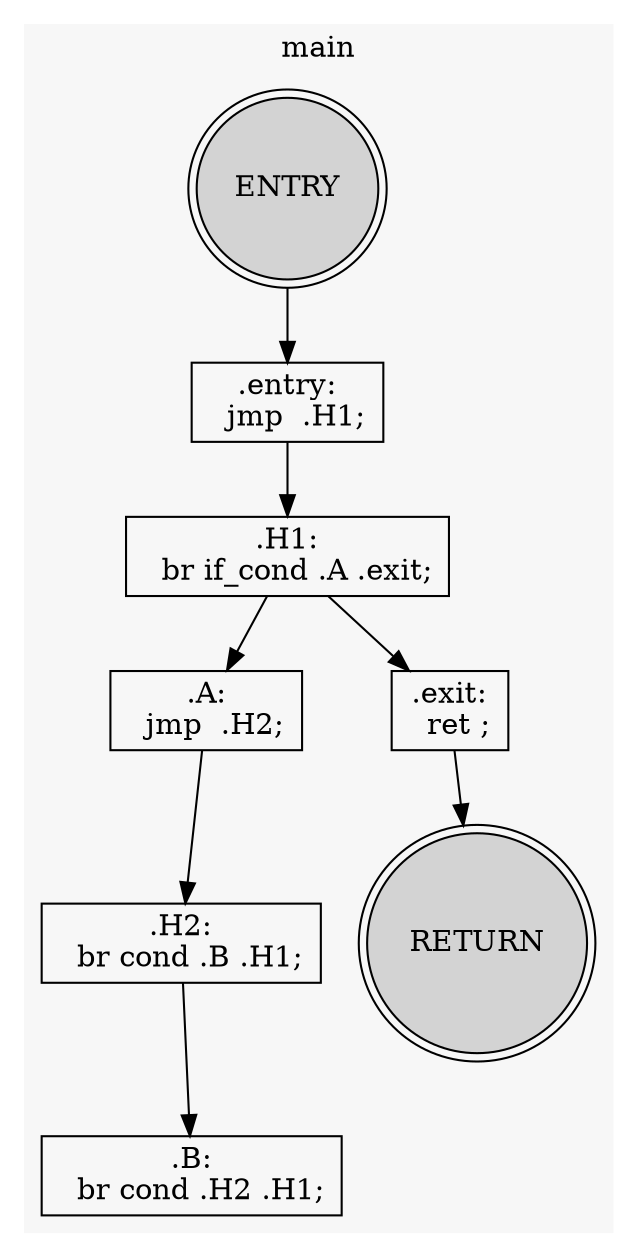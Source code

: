 // Dominator Tree
digraph DOMTREE {
	subgraph cluster_main {
		label=main
		color="#f7f7f7"
		style=filled
		rankdir=TB
		FUNC_main_NODE_ENTRY [label=ENTRY fillcolor=lightgray shape=doublecircle style=filled]
		FUNC_main_NODE_entry [label=".entry:
  jmp  .H1;" shape=box]
		FUNC_main_NODE_ENTRY -> FUNC_main_NODE_entry
		FUNC_main_NODE_H1 [label=".H1:
  br if_cond .A .exit;" shape=box]
		FUNC_main_NODE_entry -> FUNC_main_NODE_H1
		FUNC_main_NODE_A [label=".A:
  jmp  .H2;" shape=box]
		FUNC_main_NODE_H1 -> FUNC_main_NODE_A
		FUNC_main_NODE_H2 [label=".H2:
  br cond .B .H1;" shape=box]
		FUNC_main_NODE_A -> FUNC_main_NODE_H2
		FUNC_main_NODE_B [label=".B:
  br cond .H2 .H1;" shape=box]
		FUNC_main_NODE_H2 -> FUNC_main_NODE_B
		FUNC_main_NODE_exit [label=".exit:
  ret ;" shape=box]
		FUNC_main_NODE_H1 -> FUNC_main_NODE_exit
		FUNC_main_NODE_RETURN [label=RETURN fillcolor=lightgray shape=doublecircle style=filled]
		FUNC_main_NODE_exit -> FUNC_main_NODE_RETURN
	}
}
